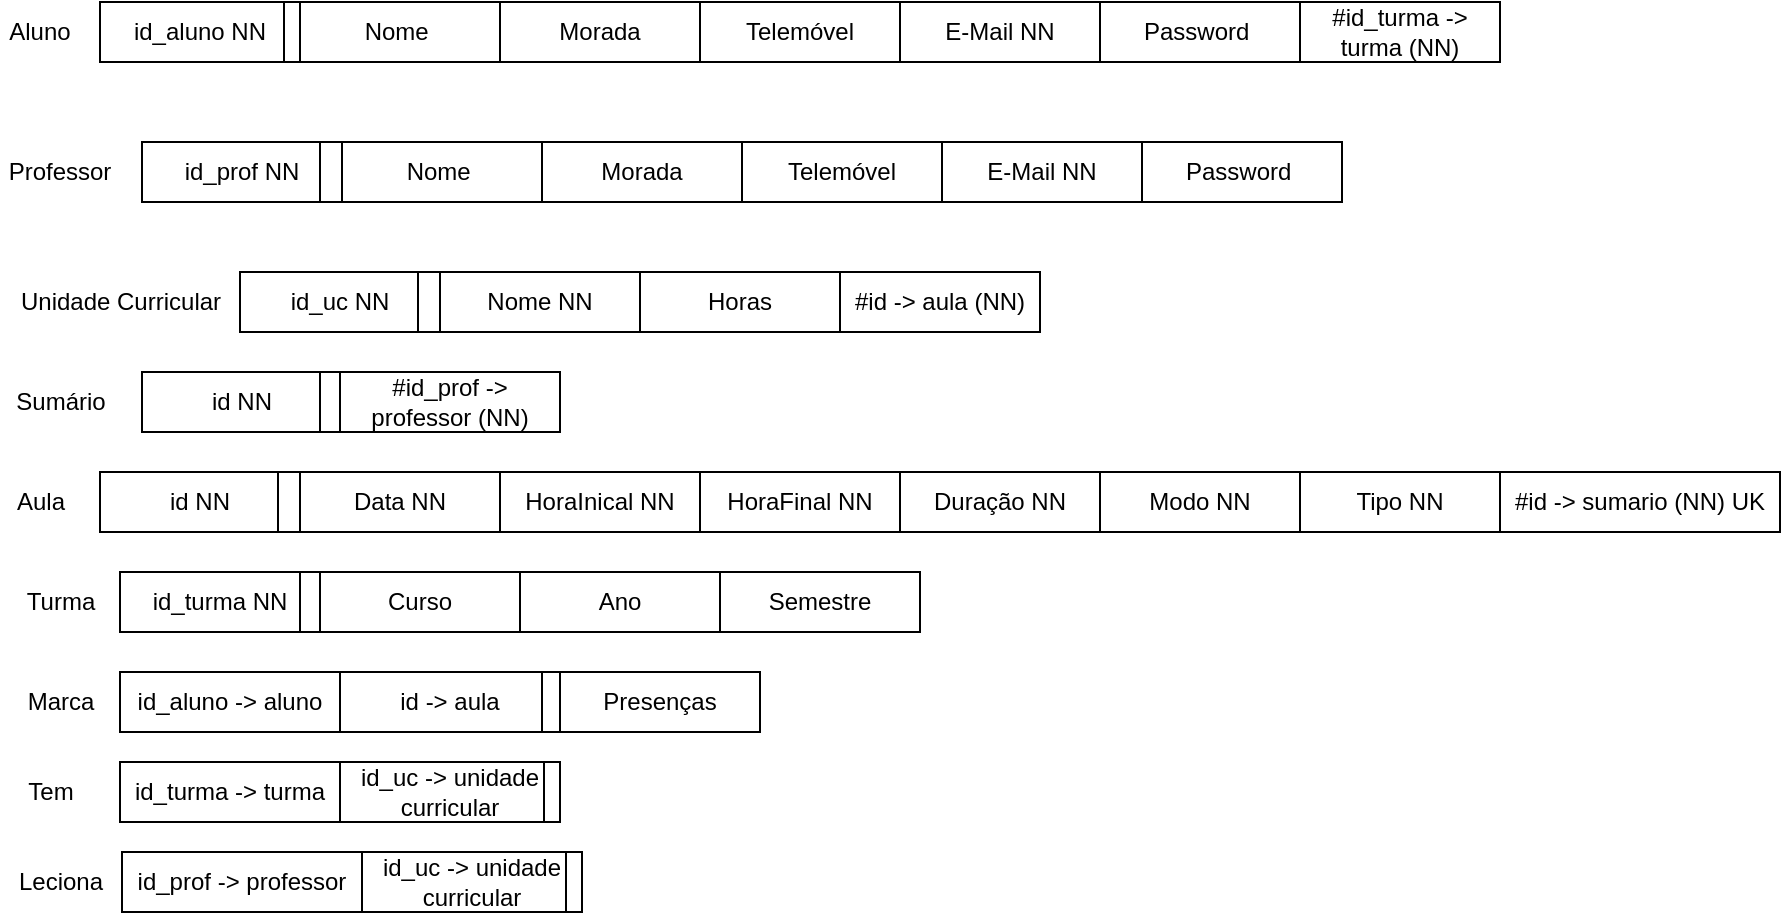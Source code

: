 <mxfile version="14.4.3" type="device"><diagram id="eu5ChBJDZMyygth_d_D8" name="Page-1"><mxGraphModel dx="639" dy="377" grid="1" gridSize="10" guides="1" tooltips="1" connect="1" arrows="1" fold="1" page="1" pageScale="1" pageWidth="827" pageHeight="1169" math="0" shadow="0"><root><mxCell id="0"/><mxCell id="1" parent="0"/><mxCell id="lGXPRBvUSv6leOytC34a-4" value="id_aluno NN" style="rounded=0;whiteSpace=wrap;html=1;" parent="1" vertex="1"><mxGeometry x="60" y="30" width="100" height="30" as="geometry"/></mxCell><mxCell id="lGXPRBvUSv6leOytC34a-5" value="Nome&amp;nbsp;" style="rounded=0;whiteSpace=wrap;html=1;" parent="1" vertex="1"><mxGeometry x="160" y="30" width="100" height="30" as="geometry"/></mxCell><mxCell id="lGXPRBvUSv6leOytC34a-6" value="Curso" style="rounded=0;whiteSpace=wrap;html=1;" parent="1" vertex="1"><mxGeometry x="170" y="315" width="100" height="30" as="geometry"/></mxCell><mxCell id="lGXPRBvUSv6leOytC34a-7" value="Nome NN" style="rounded=0;whiteSpace=wrap;html=1;" parent="1" vertex="1"><mxGeometry x="230" y="165" width="100" height="30" as="geometry"/></mxCell><mxCell id="lGXPRBvUSv6leOytC34a-8" value="Aluno" style="text;html=1;strokeColor=none;fillColor=none;align=center;verticalAlign=middle;whiteSpace=wrap;rounded=0;" parent="1" vertex="1"><mxGeometry x="10" y="35" width="40" height="20" as="geometry"/></mxCell><mxCell id="lGXPRBvUSv6leOytC34a-9" value="" style="endArrow=none;html=1;entryX=0.92;entryY=-0.016;entryDx=0;entryDy=0;entryPerimeter=0;exitX=0.92;exitY=1.007;exitDx=0;exitDy=0;exitPerimeter=0;" parent="1" source="lGXPRBvUSv6leOytC34a-4" target="lGXPRBvUSv6leOytC34a-4" edge="1"><mxGeometry width="50" height="50" relative="1" as="geometry"><mxPoint x="151" y="59.94" as="sourcePoint"/><mxPoint x="151" y="40" as="targetPoint"/></mxGeometry></mxCell><mxCell id="lGXPRBvUSv6leOytC34a-78" value="id_prof NN" style="rounded=0;whiteSpace=wrap;html=1;" parent="1" vertex="1"><mxGeometry x="81" y="100" width="100" height="30" as="geometry"/></mxCell><mxCell id="lGXPRBvUSv6leOytC34a-79" value="Horas" style="rounded=0;whiteSpace=wrap;html=1;" parent="1" vertex="1"><mxGeometry x="330" y="165" width="100" height="30" as="geometry"/></mxCell><mxCell id="lGXPRBvUSv6leOytC34a-80" value="Password&amp;nbsp;" style="rounded=0;whiteSpace=wrap;html=1;" parent="1" vertex="1"><mxGeometry x="581" y="100" width="100" height="30" as="geometry"/></mxCell><mxCell id="lGXPRBvUSv6leOytC34a-81" value="Morada" style="rounded=0;whiteSpace=wrap;html=1;" parent="1" vertex="1"><mxGeometry x="281" y="100" width="100" height="30" as="geometry"/></mxCell><mxCell id="lGXPRBvUSv6leOytC34a-82" value="Password&amp;nbsp;" style="rounded=0;whiteSpace=wrap;html=1;" parent="1" vertex="1"><mxGeometry x="560" y="30" width="100" height="30" as="geometry"/></mxCell><mxCell id="lGXPRBvUSv6leOytC34a-83" value="E-Mail NN" style="rounded=0;whiteSpace=wrap;html=1;" parent="1" vertex="1"><mxGeometry x="460" y="30" width="100" height="30" as="geometry"/></mxCell><mxCell id="lGXPRBvUSv6leOytC34a-84" value="Morada" style="rounded=0;whiteSpace=wrap;html=1;" parent="1" vertex="1"><mxGeometry x="260" y="30" width="100" height="30" as="geometry"/></mxCell><mxCell id="lGXPRBvUSv6leOytC34a-85" value="Telemóvel" style="rounded=0;whiteSpace=wrap;html=1;" parent="1" vertex="1"><mxGeometry x="360" y="30" width="100" height="30" as="geometry"/></mxCell><mxCell id="lGXPRBvUSv6leOytC34a-86" value="Professor" style="text;html=1;strokeColor=none;fillColor=none;align=center;verticalAlign=middle;whiteSpace=wrap;rounded=0;" parent="1" vertex="1"><mxGeometry x="10" y="105" width="60" height="20" as="geometry"/></mxCell><mxCell id="lGXPRBvUSv6leOytC34a-87" value="" style="endArrow=none;html=1;entryX=0.92;entryY=-0.016;entryDx=0;entryDy=0;entryPerimeter=0;" parent="1" edge="1"><mxGeometry width="50" height="50" relative="1" as="geometry"><mxPoint x="170" y="130" as="sourcePoint"/><mxPoint x="170" y="100.0" as="targetPoint"/></mxGeometry></mxCell><mxCell id="lGXPRBvUSv6leOytC34a-88" value="Nome&amp;nbsp;" style="rounded=0;whiteSpace=wrap;html=1;" parent="1" vertex="1"><mxGeometry x="181" y="100" width="100" height="30" as="geometry"/></mxCell><mxCell id="lGXPRBvUSv6leOytC34a-89" value="Telemóvel" style="rounded=0;whiteSpace=wrap;html=1;" parent="1" vertex="1"><mxGeometry x="381" y="100" width="100" height="30" as="geometry"/></mxCell><mxCell id="lGXPRBvUSv6leOytC34a-90" value="E-Mail NN" style="rounded=0;whiteSpace=wrap;html=1;" parent="1" vertex="1"><mxGeometry x="481" y="100" width="100" height="30" as="geometry"/></mxCell><mxCell id="lGXPRBvUSv6leOytC34a-91" value="Unidade Curricular" style="text;html=1;align=center;verticalAlign=middle;resizable=0;points=[];autosize=1;" parent="1" vertex="1"><mxGeometry x="10" y="170" width="120" height="20" as="geometry"/></mxCell><mxCell id="lGXPRBvUSv6leOytC34a-108" value="id_uc NN" style="rounded=0;whiteSpace=wrap;html=1;" parent="1" vertex="1"><mxGeometry x="130" y="165" width="100" height="30" as="geometry"/></mxCell><mxCell id="lGXPRBvUSv6leOytC34a-109" value="" style="endArrow=none;html=1;entryX=0.92;entryY=-0.016;entryDx=0;entryDy=0;entryPerimeter=0;" parent="1" edge="1"><mxGeometry width="50" height="50" relative="1" as="geometry"><mxPoint x="219" y="195" as="sourcePoint"/><mxPoint x="219" y="165" as="targetPoint"/></mxGeometry></mxCell><mxCell id="lGXPRBvUSv6leOytC34a-110" value="Ano" style="rounded=0;whiteSpace=wrap;html=1;" parent="1" vertex="1"><mxGeometry x="270" y="315" width="100" height="30" as="geometry"/></mxCell><mxCell id="lGXPRBvUSv6leOytC34a-111" value="Semestre" style="rounded=0;whiteSpace=wrap;html=1;" parent="1" vertex="1"><mxGeometry x="370" y="315" width="100" height="30" as="geometry"/></mxCell><mxCell id="lGXPRBvUSv6leOytC34a-112" value="Sumário" style="text;html=1;align=center;verticalAlign=middle;resizable=0;points=[];autosize=1;" parent="1" vertex="1"><mxGeometry x="10" y="220" width="60" height="20" as="geometry"/></mxCell><mxCell id="lGXPRBvUSv6leOytC34a-113" value="id NN" style="rounded=0;whiteSpace=wrap;html=1;" parent="1" vertex="1"><mxGeometry x="81" y="215" width="100" height="30" as="geometry"/></mxCell><mxCell id="lGXPRBvUSv6leOytC34a-114" value="" style="endArrow=none;html=1;entryX=0.92;entryY=-0.016;entryDx=0;entryDy=0;entryPerimeter=0;" parent="1" edge="1"><mxGeometry width="50" height="50" relative="1" as="geometry"><mxPoint x="170" y="245" as="sourcePoint"/><mxPoint x="170" y="215" as="targetPoint"/></mxGeometry></mxCell><mxCell id="lGXPRBvUSv6leOytC34a-117" value="Aula" style="text;html=1;align=center;verticalAlign=middle;resizable=0;points=[];autosize=1;" parent="1" vertex="1"><mxGeometry x="10" y="270" width="40" height="20" as="geometry"/></mxCell><mxCell id="lGXPRBvUSv6leOytC34a-118" value="id NN" style="rounded=0;whiteSpace=wrap;html=1;" parent="1" vertex="1"><mxGeometry x="60" y="265" width="100" height="30" as="geometry"/></mxCell><mxCell id="lGXPRBvUSv6leOytC34a-119" value="" style="endArrow=none;html=1;entryX=0.92;entryY=-0.016;entryDx=0;entryDy=0;entryPerimeter=0;" parent="1" edge="1"><mxGeometry width="50" height="50" relative="1" as="geometry"><mxPoint x="149" y="295" as="sourcePoint"/><mxPoint x="149" y="265" as="targetPoint"/></mxGeometry></mxCell><mxCell id="lGXPRBvUSv6leOytC34a-120" value="Data NN" style="rounded=0;whiteSpace=wrap;html=1;" parent="1" vertex="1"><mxGeometry x="160" y="265" width="100" height="30" as="geometry"/></mxCell><mxCell id="lGXPRBvUSv6leOytC34a-121" value="HoraInical NN" style="rounded=0;whiteSpace=wrap;html=1;" parent="1" vertex="1"><mxGeometry x="260" y="265" width="100" height="30" as="geometry"/></mxCell><mxCell id="lGXPRBvUSv6leOytC34a-122" value="Duração NN" style="rounded=0;whiteSpace=wrap;html=1;" parent="1" vertex="1"><mxGeometry x="460" y="265" width="100" height="30" as="geometry"/></mxCell><mxCell id="lGXPRBvUSv6leOytC34a-123" value="Modo NN" style="rounded=0;whiteSpace=wrap;html=1;" parent="1" vertex="1"><mxGeometry x="560" y="265" width="100" height="30" as="geometry"/></mxCell><mxCell id="lGXPRBvUSv6leOytC34a-124" value="Tipo NN" style="rounded=0;whiteSpace=wrap;html=1;" parent="1" vertex="1"><mxGeometry x="660" y="265" width="100" height="30" as="geometry"/></mxCell><mxCell id="lGXPRBvUSv6leOytC34a-125" value="id_turma NN" style="rounded=0;whiteSpace=wrap;html=1;" parent="1" vertex="1"><mxGeometry x="70" y="315" width="100" height="30" as="geometry"/></mxCell><mxCell id="lGXPRBvUSv6leOytC34a-126" value="Turma" style="text;html=1;align=center;verticalAlign=middle;resizable=0;points=[];autosize=1;" parent="1" vertex="1"><mxGeometry x="15" y="320" width="50" height="20" as="geometry"/></mxCell><mxCell id="lGXPRBvUSv6leOytC34a-127" value="" style="endArrow=none;html=1;entryX=0.92;entryY=-0.016;entryDx=0;entryDy=0;entryPerimeter=0;" parent="1" edge="1"><mxGeometry width="50" height="50" relative="1" as="geometry"><mxPoint x="160" y="345" as="sourcePoint"/><mxPoint x="160" y="315" as="targetPoint"/></mxGeometry></mxCell><mxCell id="lGXPRBvUSv6leOytC34a-134" value="Marca" style="text;html=1;align=center;verticalAlign=middle;resizable=0;points=[];autosize=1;" parent="1" vertex="1"><mxGeometry x="15" y="370" width="50" height="20" as="geometry"/></mxCell><mxCell id="lGXPRBvUSv6leOytC34a-135" value="id_aluno -&amp;gt; aluno" style="rounded=0;whiteSpace=wrap;html=1;" parent="1" vertex="1"><mxGeometry x="70" y="365" width="110" height="30" as="geometry"/></mxCell><mxCell id="lGXPRBvUSv6leOytC34a-137" value="id -&amp;gt; aula" style="rounded=0;whiteSpace=wrap;html=1;" parent="1" vertex="1"><mxGeometry x="180" y="365" width="110" height="30" as="geometry"/></mxCell><mxCell id="lGXPRBvUSv6leOytC34a-138" value="" style="endArrow=none;html=1;entryX=0.92;entryY=-0.016;entryDx=0;entryDy=0;entryPerimeter=0;" parent="1" edge="1"><mxGeometry width="50" height="50" relative="1" as="geometry"><mxPoint x="281" y="395" as="sourcePoint"/><mxPoint x="281" y="365" as="targetPoint"/></mxGeometry></mxCell><mxCell id="lGXPRBvUSv6leOytC34a-140" value="Presenças" style="rounded=0;whiteSpace=wrap;html=1;" parent="1" vertex="1"><mxGeometry x="290" y="365" width="100" height="30" as="geometry"/></mxCell><mxCell id="1f7mn6bhvdIetuCNfrjV-1" value="Tem" style="text;html=1;align=center;verticalAlign=middle;resizable=0;points=[];autosize=1;strokeColor=none;" parent="1" vertex="1"><mxGeometry x="15" y="415" width="40" height="20" as="geometry"/></mxCell><mxCell id="1f7mn6bhvdIetuCNfrjV-2" value="id_turma -&amp;gt; turma" style="rounded=0;whiteSpace=wrap;html=1;" parent="1" vertex="1"><mxGeometry x="70" y="410" width="110" height="30" as="geometry"/></mxCell><mxCell id="1f7mn6bhvdIetuCNfrjV-3" value="id_uc -&amp;gt; unidade curricular" style="rounded=0;whiteSpace=wrap;html=1;" parent="1" vertex="1"><mxGeometry x="180" y="410" width="110" height="30" as="geometry"/></mxCell><mxCell id="1f7mn6bhvdIetuCNfrjV-4" value="" style="endArrow=none;html=1;entryX=0.92;entryY=-0.016;entryDx=0;entryDy=0;entryPerimeter=0;" parent="1" edge="1"><mxGeometry width="50" height="50" relative="1" as="geometry"><mxPoint x="282" y="440.0" as="sourcePoint"/><mxPoint x="282" y="410.0" as="targetPoint"/></mxGeometry></mxCell><mxCell id="1f7mn6bhvdIetuCNfrjV-5" value="Leciona" style="text;html=1;align=center;verticalAlign=middle;resizable=0;points=[];autosize=1;strokeColor=none;" parent="1" vertex="1"><mxGeometry x="10" y="460" width="60" height="20" as="geometry"/></mxCell><mxCell id="1f7mn6bhvdIetuCNfrjV-6" value="id_prof -&amp;gt; professor" style="rounded=0;whiteSpace=wrap;html=1;" parent="1" vertex="1"><mxGeometry x="71" y="455" width="120" height="30" as="geometry"/></mxCell><mxCell id="1f7mn6bhvdIetuCNfrjV-8" value="id_uc -&amp;gt; unidade curricular" style="rounded=0;whiteSpace=wrap;html=1;" parent="1" vertex="1"><mxGeometry x="191" y="455" width="110" height="30" as="geometry"/></mxCell><mxCell id="1f7mn6bhvdIetuCNfrjV-9" value="" style="endArrow=none;html=1;entryX=0.92;entryY=-0.016;entryDx=0;entryDy=0;entryPerimeter=0;" parent="1" edge="1"><mxGeometry width="50" height="50" relative="1" as="geometry"><mxPoint x="293" y="485.0" as="sourcePoint"/><mxPoint x="293" y="455.0" as="targetPoint"/></mxGeometry></mxCell><mxCell id="1f7mn6bhvdIetuCNfrjV-10" value="#id_turma -&amp;gt; turma (NN)" style="rounded=0;whiteSpace=wrap;html=1;" parent="1" vertex="1"><mxGeometry x="660" y="30" width="100" height="30" as="geometry"/></mxCell><mxCell id="1f7mn6bhvdIetuCNfrjV-11" value="#id -&amp;gt; aula (NN)" style="rounded=0;whiteSpace=wrap;html=1;" parent="1" vertex="1"><mxGeometry x="430" y="165" width="100" height="30" as="geometry"/></mxCell><mxCell id="1f7mn6bhvdIetuCNfrjV-12" value="#id -&amp;gt; sumario (NN) UK" style="rounded=0;whiteSpace=wrap;html=1;" parent="1" vertex="1"><mxGeometry x="760" y="265" width="140" height="30" as="geometry"/></mxCell><mxCell id="1f7mn6bhvdIetuCNfrjV-13" value="#id_prof -&amp;gt; professor (NN)" style="rounded=0;whiteSpace=wrap;html=1;" parent="1" vertex="1"><mxGeometry x="180" y="215" width="110" height="30" as="geometry"/></mxCell><mxCell id="jDGWL1Ni2IMQMVj5YvfH-2" value="HoraFinal NN" style="rounded=0;whiteSpace=wrap;html=1;" vertex="1" parent="1"><mxGeometry x="360" y="265" width="100" height="30" as="geometry"/></mxCell></root></mxGraphModel></diagram></mxfile>
